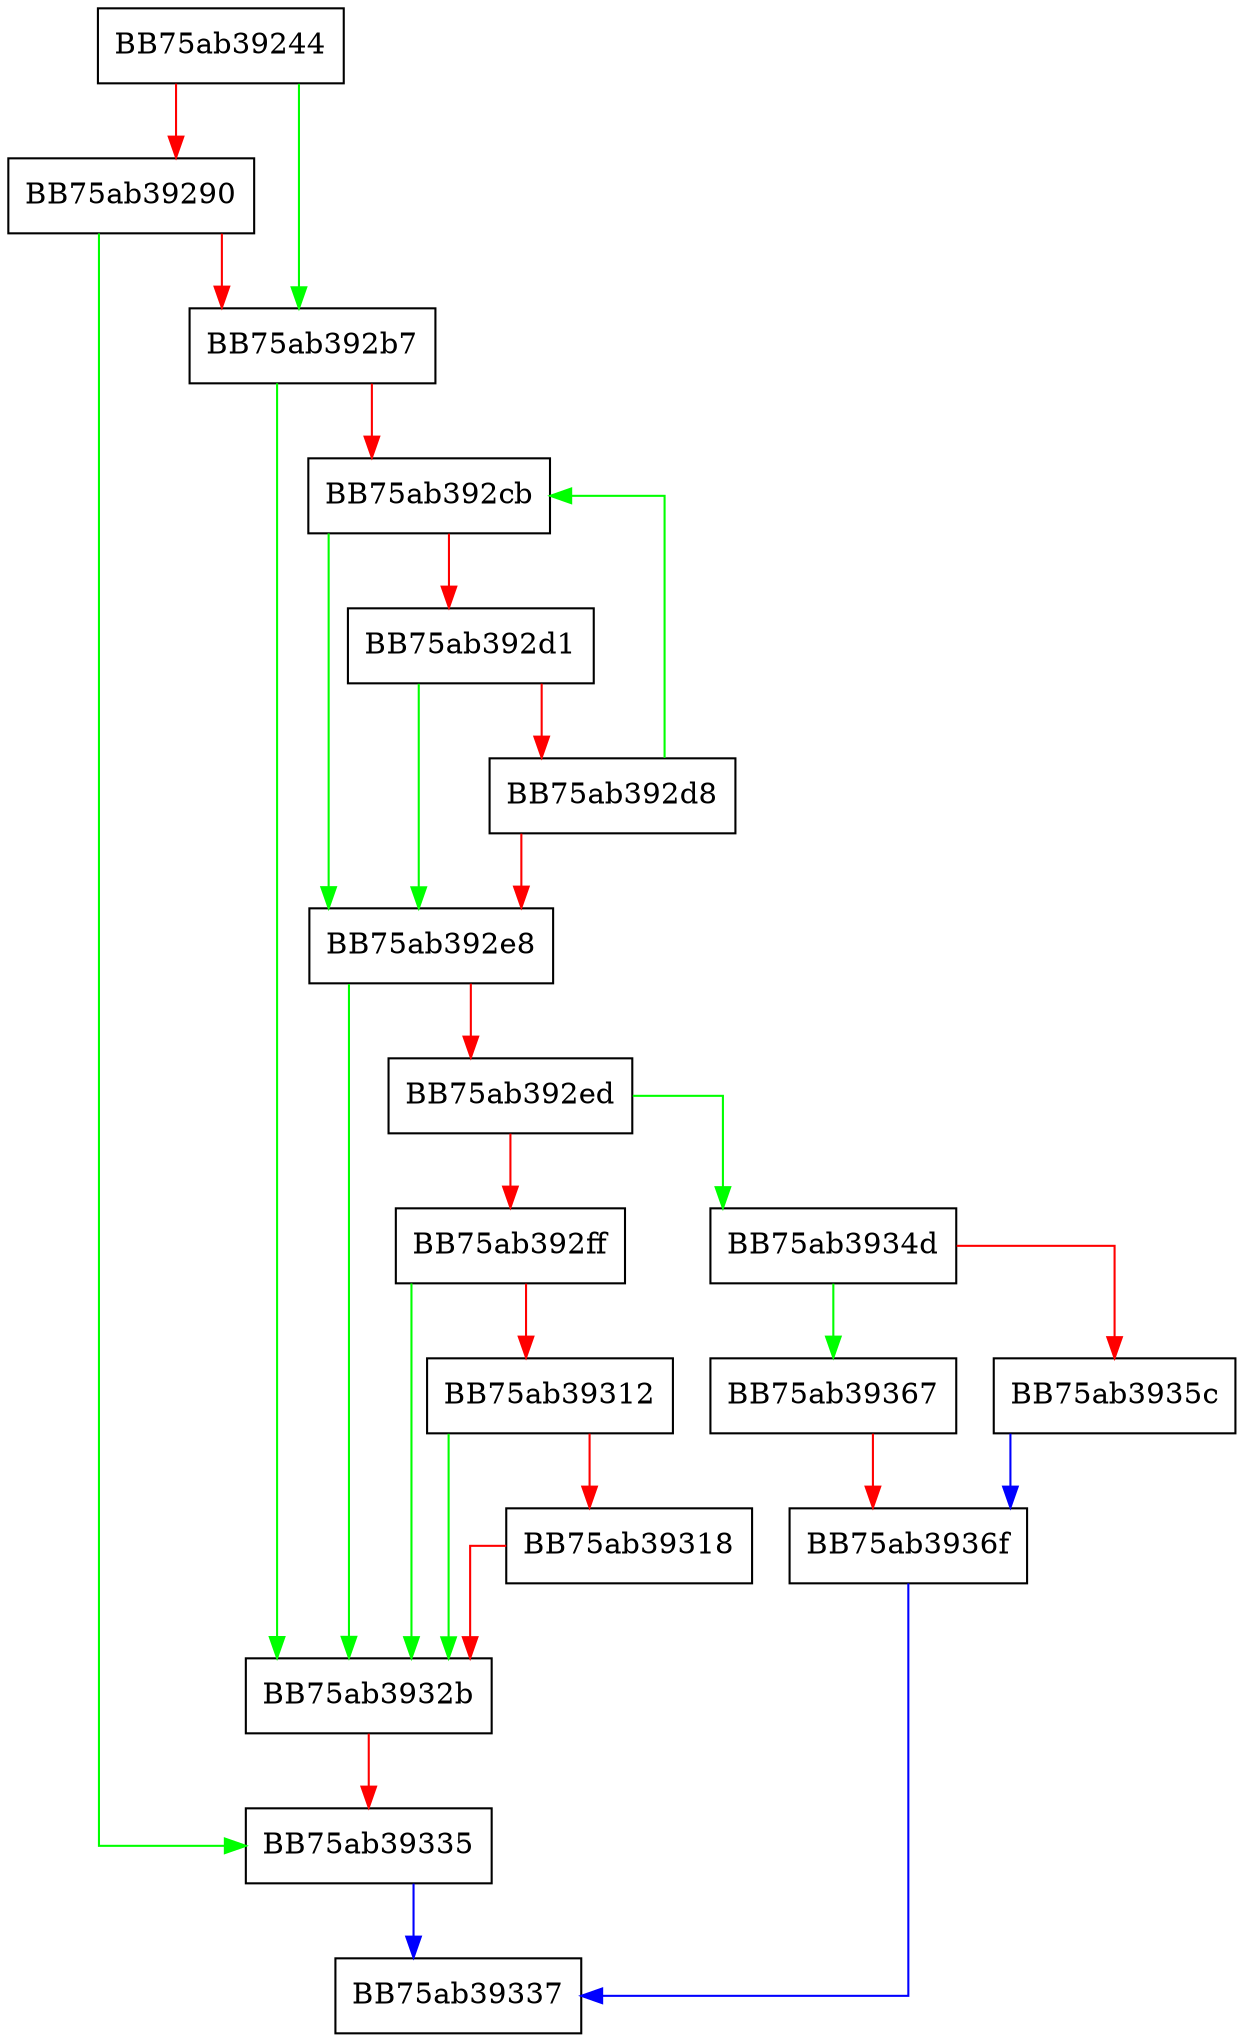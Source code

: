 digraph LocalDnsIpLookup {
  node [shape="box"];
  graph [splines=ortho];
  BB75ab39244 -> BB75ab392b7 [color="green"];
  BB75ab39244 -> BB75ab39290 [color="red"];
  BB75ab39290 -> BB75ab39335 [color="green"];
  BB75ab39290 -> BB75ab392b7 [color="red"];
  BB75ab392b7 -> BB75ab3932b [color="green"];
  BB75ab392b7 -> BB75ab392cb [color="red"];
  BB75ab392cb -> BB75ab392e8 [color="green"];
  BB75ab392cb -> BB75ab392d1 [color="red"];
  BB75ab392d1 -> BB75ab392e8 [color="green"];
  BB75ab392d1 -> BB75ab392d8 [color="red"];
  BB75ab392d8 -> BB75ab392cb [color="green"];
  BB75ab392d8 -> BB75ab392e8 [color="red"];
  BB75ab392e8 -> BB75ab3932b [color="green"];
  BB75ab392e8 -> BB75ab392ed [color="red"];
  BB75ab392ed -> BB75ab3934d [color="green"];
  BB75ab392ed -> BB75ab392ff [color="red"];
  BB75ab392ff -> BB75ab3932b [color="green"];
  BB75ab392ff -> BB75ab39312 [color="red"];
  BB75ab39312 -> BB75ab3932b [color="green"];
  BB75ab39312 -> BB75ab39318 [color="red"];
  BB75ab39318 -> BB75ab3932b [color="red"];
  BB75ab3932b -> BB75ab39335 [color="red"];
  BB75ab39335 -> BB75ab39337 [color="blue"];
  BB75ab3934d -> BB75ab39367 [color="green"];
  BB75ab3934d -> BB75ab3935c [color="red"];
  BB75ab3935c -> BB75ab3936f [color="blue"];
  BB75ab39367 -> BB75ab3936f [color="red"];
  BB75ab3936f -> BB75ab39337 [color="blue"];
}